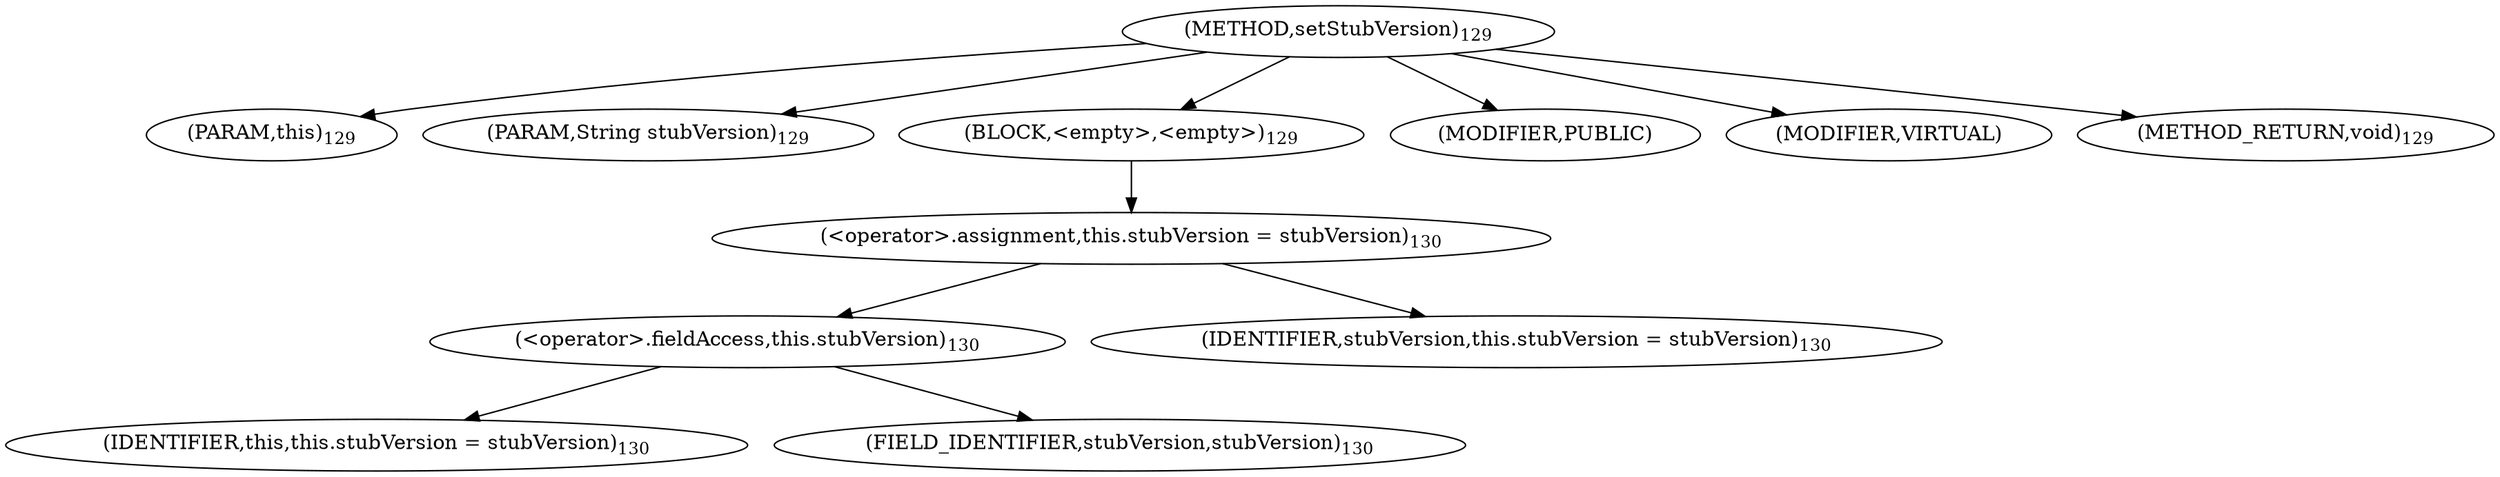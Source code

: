 digraph "setStubVersion" {  
"160" [label = <(METHOD,setStubVersion)<SUB>129</SUB>> ]
"10" [label = <(PARAM,this)<SUB>129</SUB>> ]
"161" [label = <(PARAM,String stubVersion)<SUB>129</SUB>> ]
"162" [label = <(BLOCK,&lt;empty&gt;,&lt;empty&gt;)<SUB>129</SUB>> ]
"163" [label = <(&lt;operator&gt;.assignment,this.stubVersion = stubVersion)<SUB>130</SUB>> ]
"164" [label = <(&lt;operator&gt;.fieldAccess,this.stubVersion)<SUB>130</SUB>> ]
"9" [label = <(IDENTIFIER,this,this.stubVersion = stubVersion)<SUB>130</SUB>> ]
"165" [label = <(FIELD_IDENTIFIER,stubVersion,stubVersion)<SUB>130</SUB>> ]
"166" [label = <(IDENTIFIER,stubVersion,this.stubVersion = stubVersion)<SUB>130</SUB>> ]
"167" [label = <(MODIFIER,PUBLIC)> ]
"168" [label = <(MODIFIER,VIRTUAL)> ]
"169" [label = <(METHOD_RETURN,void)<SUB>129</SUB>> ]
  "160" -> "10" 
  "160" -> "161" 
  "160" -> "162" 
  "160" -> "167" 
  "160" -> "168" 
  "160" -> "169" 
  "162" -> "163" 
  "163" -> "164" 
  "163" -> "166" 
  "164" -> "9" 
  "164" -> "165" 
}
